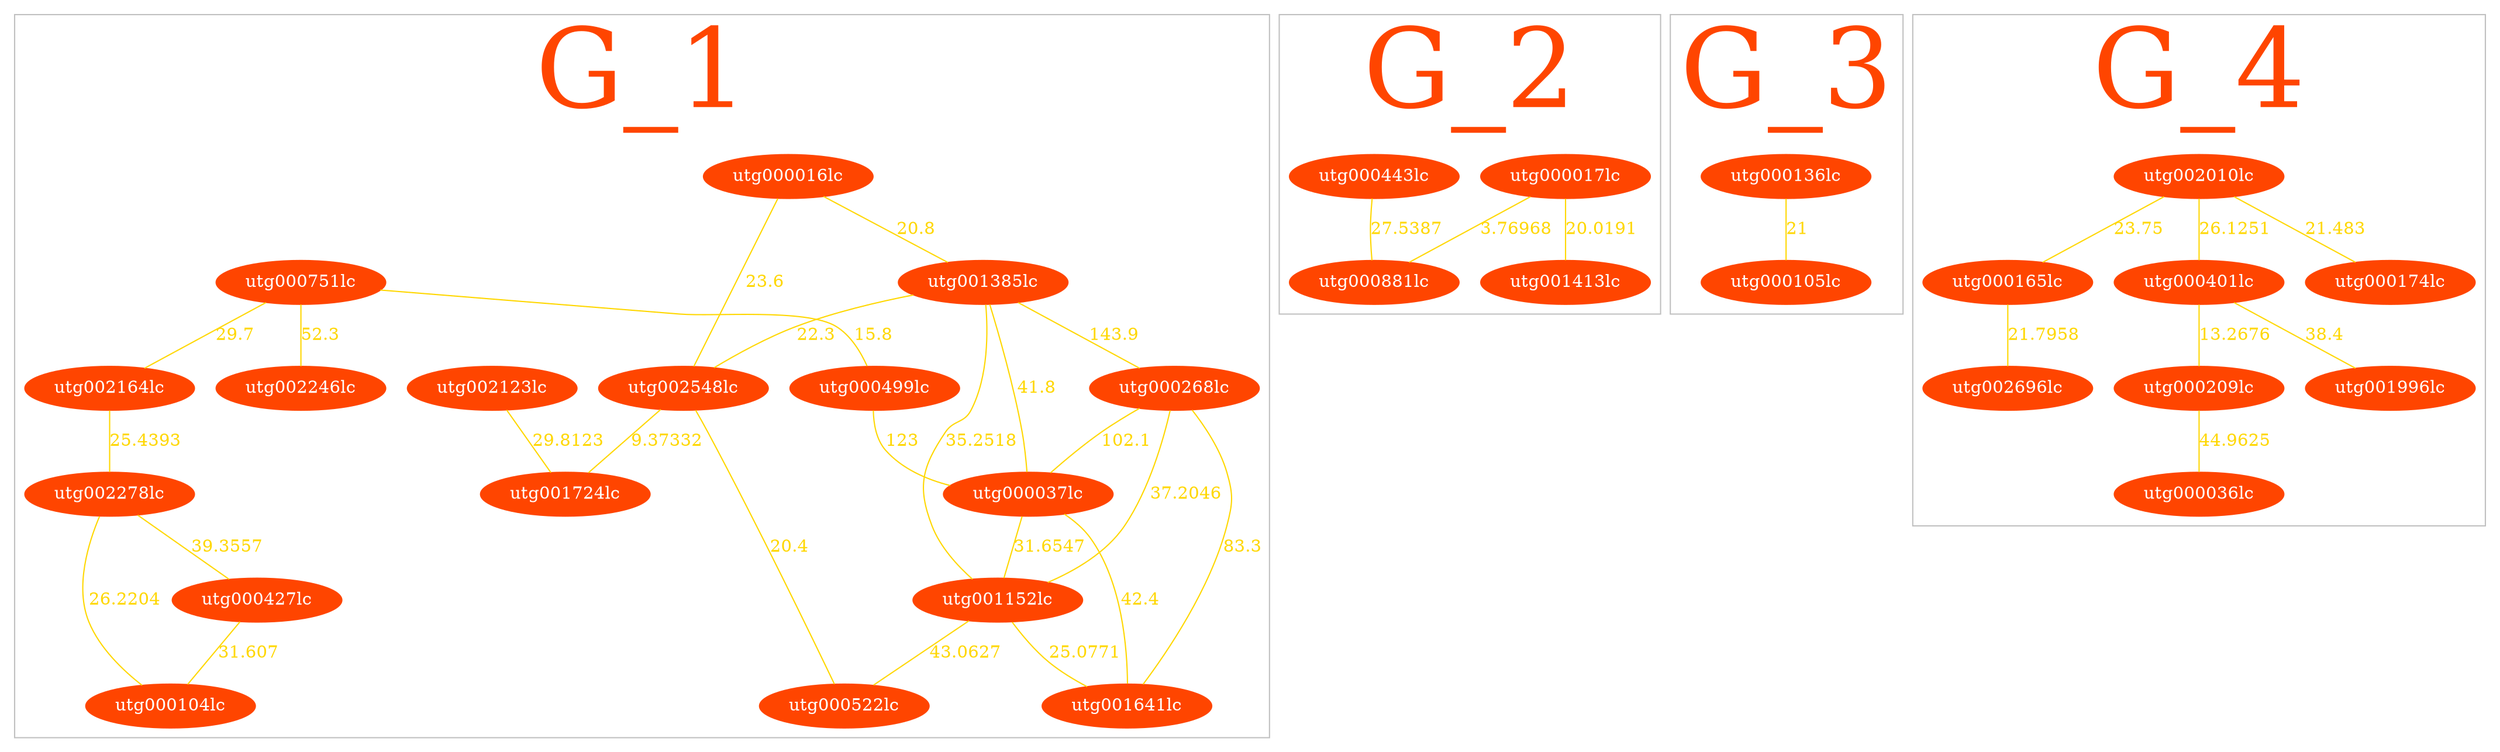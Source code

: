 /* Here are the merged subclusters of contigs */
graph	Graph_1 {
	subgraph cluster_0 {
	/* merged with subclusters: 2, 7 */
	utg000016lc -- utg001385lc [color=gold, fontcolor=gold, penwidth=1, label=20.8]; /* cluster 0 */
	utg000037lc -- utg001152lc [color=gold, fontcolor=gold, penwidth=1, label=31.6547]; /* cluster 0 */
	utg000037lc -- utg001385lc [color=gold, fontcolor=gold, penwidth=1, label=41.8]; /* cluster 0 */
	utg000037lc -- utg001641lc [color=gold, fontcolor=gold, penwidth=1, label=42.4]; /* cluster 0 */
	utg000104lc -- utg002278lc [color=gold, fontcolor=gold, penwidth=1, label=26.2204]; /* cluster 0 */
	utg000268lc -- utg000037lc [color=gold, fontcolor=gold, penwidth=1, label=102.1]; /* cluster 0 */
	utg000268lc -- utg001152lc [color=gold, fontcolor=gold, penwidth=1, label=37.2046]; /* cluster 0 */
	utg000268lc -- utg001641lc [color=gold, fontcolor=gold, penwidth=1, label=83.3]; /* cluster 0 */
	utg000427lc -- utg000104lc [color=gold, fontcolor=gold, penwidth=1, label=31.607]; /* cluster 0 */
	utg000499lc -- utg000037lc [color=gold, fontcolor=gold, penwidth=1, label=123]; /* cluster 0 */
	utg000751lc -- utg000499lc [color=gold, fontcolor=gold, penwidth=1, label=15.8]; /* cluster 0 */
	utg000751lc -- utg002164lc [color=gold, fontcolor=gold, penwidth=1, label=29.7]; /* cluster 0 */
	utg000751lc -- utg002246lc [color=gold, fontcolor=gold, penwidth=1, label=52.3]; /* cluster 0 */
	utg001152lc -- utg000522lc [color=gold, fontcolor=gold, penwidth=1, label=43.0627]; /* cluster 0 */
	utg001152lc -- utg001641lc [color=gold, fontcolor=gold, penwidth=1, label=25.0771]; /* cluster 0 */
	utg001385lc -- utg000268lc [color=gold, fontcolor=gold, penwidth=1, label=143.9]; /* cluster 0 */
	utg001385lc -- utg001152lc [color=gold, fontcolor=gold, penwidth=1, label=35.2518]; /* cluster 0 */
	utg001385lc -- utg002548lc [color=gold, fontcolor=gold, penwidth=1, label=22.3]; /* cluster 0 */
	utg002123lc -- utg001724lc [color=gold, fontcolor=gold, penwidth=1, label=29.8123]; /* cluster 0 */
	utg002164lc -- utg002278lc [color=gold, fontcolor=gold, penwidth=1, label=25.4393]; /* cluster 0 */
	utg002278lc -- utg000427lc [color=gold, fontcolor=gold, penwidth=1, label=39.3557]; /* cluster 0 */
	utg002548lc -- utg000016lc [color=gold, fontcolor=gold, penwidth=1, label=23.6]; /* cluster 0 */
	utg002548lc -- utg000522lc [color=gold, fontcolor=gold, penwidth=1, label=20.4]; /* cluster 0 */
	utg002548lc -- utg001724lc [color=gold, fontcolor=gold, penwidth=1, label=9.37332]; /* cluster 0 */
	utg000016lc [color=orangered, style=filled, fillcolor=orangered, fontcolor=white]; /* 2 */
	utg000037lc [color=orangered, style=filled, fillcolor=orangered, fontcolor=white]; /* 1 */
	utg000104lc [color=orangered, style=filled, fillcolor=orangered, fontcolor=white]; /* 0 */
	utg000268lc [color=orangered, style=filled, fillcolor=orangered, fontcolor=white]; /* 1 */
	utg000427lc [color=orangered, style=filled, fillcolor=orangered, fontcolor=white]; /* 0 */
	utg000499lc [color=orangered, style=filled, fillcolor=orangered, fontcolor=white]; /* 0 */
	utg000522lc [color=orangered, style=filled, fillcolor=orangered, fontcolor=white]; /* 2 */
	utg000751lc [color=orangered, style=filled, fillcolor=orangered, fontcolor=white]; /* 0 */
	utg001152lc [color=orangered, style=filled, fillcolor=orangered, fontcolor=white]; /* 2 */
	utg001385lc [color=orangered, style=filled, fillcolor=orangered, fontcolor=white]; /* 2 */
	utg001641lc [color=orangered, style=filled, fillcolor=orangered, fontcolor=white]; /* 1 */
	utg001724lc [color=orangered, style=filled, fillcolor=orangered, fontcolor=white]; /* 2 */
	utg002123lc [color=orangered, style=filled, fillcolor=orangered, fontcolor=white]; /* 2 */
	utg002164lc [color=orangered, style=filled, fillcolor=orangered, fontcolor=white]; /* 0 */
	utg002246lc [color=orangered, style=filled, fillcolor=orangered, fontcolor=white]; /* 0 */
	utg002278lc [color=orangered, style=filled, fillcolor=orangered, fontcolor=white]; /* 0 */
	utg002548lc [color=orangered, style=filled, fillcolor=orangered, fontcolor=white]; /* 2 */
	label="G_1";
	fontsize=90;
	fontcolor=orangered;
	color=gray;
	/* 17 contigs with total size of 42779793 bp */
	}
	subgraph cluster_1 {
	/* merged with subclusters: 6 */
	utg000017lc -- utg000881lc [color=gold, fontcolor=gold, penwidth=1, label=3.76968]; /* cluster 1 */
	utg000017lc -- utg001413lc [color=gold, fontcolor=gold, penwidth=1, label=20.0191]; /* cluster 1 */
	utg000443lc -- utg000881lc [color=gold, fontcolor=gold, penwidth=1, label=27.5387]; /* cluster 1 */
	utg000017lc [color=orangered, style=filled, fillcolor=orangered, fontcolor=white]; /* 0 */
	utg000443lc [color=orangered, style=filled, fillcolor=orangered, fontcolor=white]; /* 2 */
	utg000881lc [color=orangered, style=filled, fillcolor=orangered, fontcolor=white]; /* 2 */
	utg001413lc [color=orangered, style=filled, fillcolor=orangered, fontcolor=white]; /* 0 */
	label="G_2";
	fontsize=90;
	fontcolor=orangered;
	color=gray;
	/* 4 contigs with total size of 4192331 bp */
	}
	subgraph cluster_3 {
	/* no merging related to this cluster */ 
	utg000136lc -- utg000105lc [color=gold, fontcolor=gold, penwidth=1, label=21]; /* cluster 3 */
	utg000105lc [color=orangered, style=filled, fillcolor=orangered, fontcolor=white]; /* 0 */
	utg000136lc [color=orangered, style=filled, fillcolor=orangered, fontcolor=white]; /* 0 */
	label="G_3";
	fontsize=90;
	fontcolor=orangered;
	color=gray;
	/* 2 contigs with total size of 5851088 bp */
	}
	subgraph cluster_4 {
	/* merged with subclusters: 5 */
	utg000165lc -- utg002696lc [color=gold, fontcolor=gold, penwidth=1, label=21.7958]; /* cluster 4 */
	utg000209lc -- utg000036lc [color=gold, fontcolor=gold, penwidth=1, label=44.9625]; /* cluster 4 */
	utg000401lc -- utg000209lc [color=gold, fontcolor=gold, penwidth=1, label=13.2676]; /* cluster 4 */
	utg000401lc -- utg001996lc [color=gold, fontcolor=gold, penwidth=1, label=38.4]; /* cluster 4 */
	utg002010lc -- utg000165lc [color=gold, fontcolor=gold, penwidth=1, label=23.75]; /* cluster 4 */
	utg002010lc -- utg000174lc [color=gold, fontcolor=gold, penwidth=1, label=21.483]; /* cluster 4 */
	utg002010lc -- utg000401lc [color=gold, fontcolor=gold, penwidth=1, label=26.1251]; /* cluster 4 */
	utg000036lc [color=orangered, style=filled, fillcolor=orangered, fontcolor=white]; /* 0 */
	utg000165lc [color=orangered, style=filled, fillcolor=orangered, fontcolor=white]; /* 2 */
	utg000174lc [color=orangered, style=filled, fillcolor=orangered, fontcolor=white]; /* 2 */
	utg000209lc [color=orangered, style=filled, fillcolor=orangered, fontcolor=white]; /* 2 */
	utg000401lc [color=orangered, style=filled, fillcolor=orangered, fontcolor=white]; /* 2 */
	utg001996lc [color=orangered, style=filled, fillcolor=orangered, fontcolor=white]; /* 2 */
	utg002010lc [color=orangered, style=filled, fillcolor=orangered, fontcolor=white]; /* 2 */
	utg002696lc [color=orangered, style=filled, fillcolor=orangered, fontcolor=white]; /* 2 */
	label="G_4";
	fontsize=90;
	fontcolor=orangered;
	color=gray;
	/* 8 contigs with total size of 10515360 bp */
	}
}
